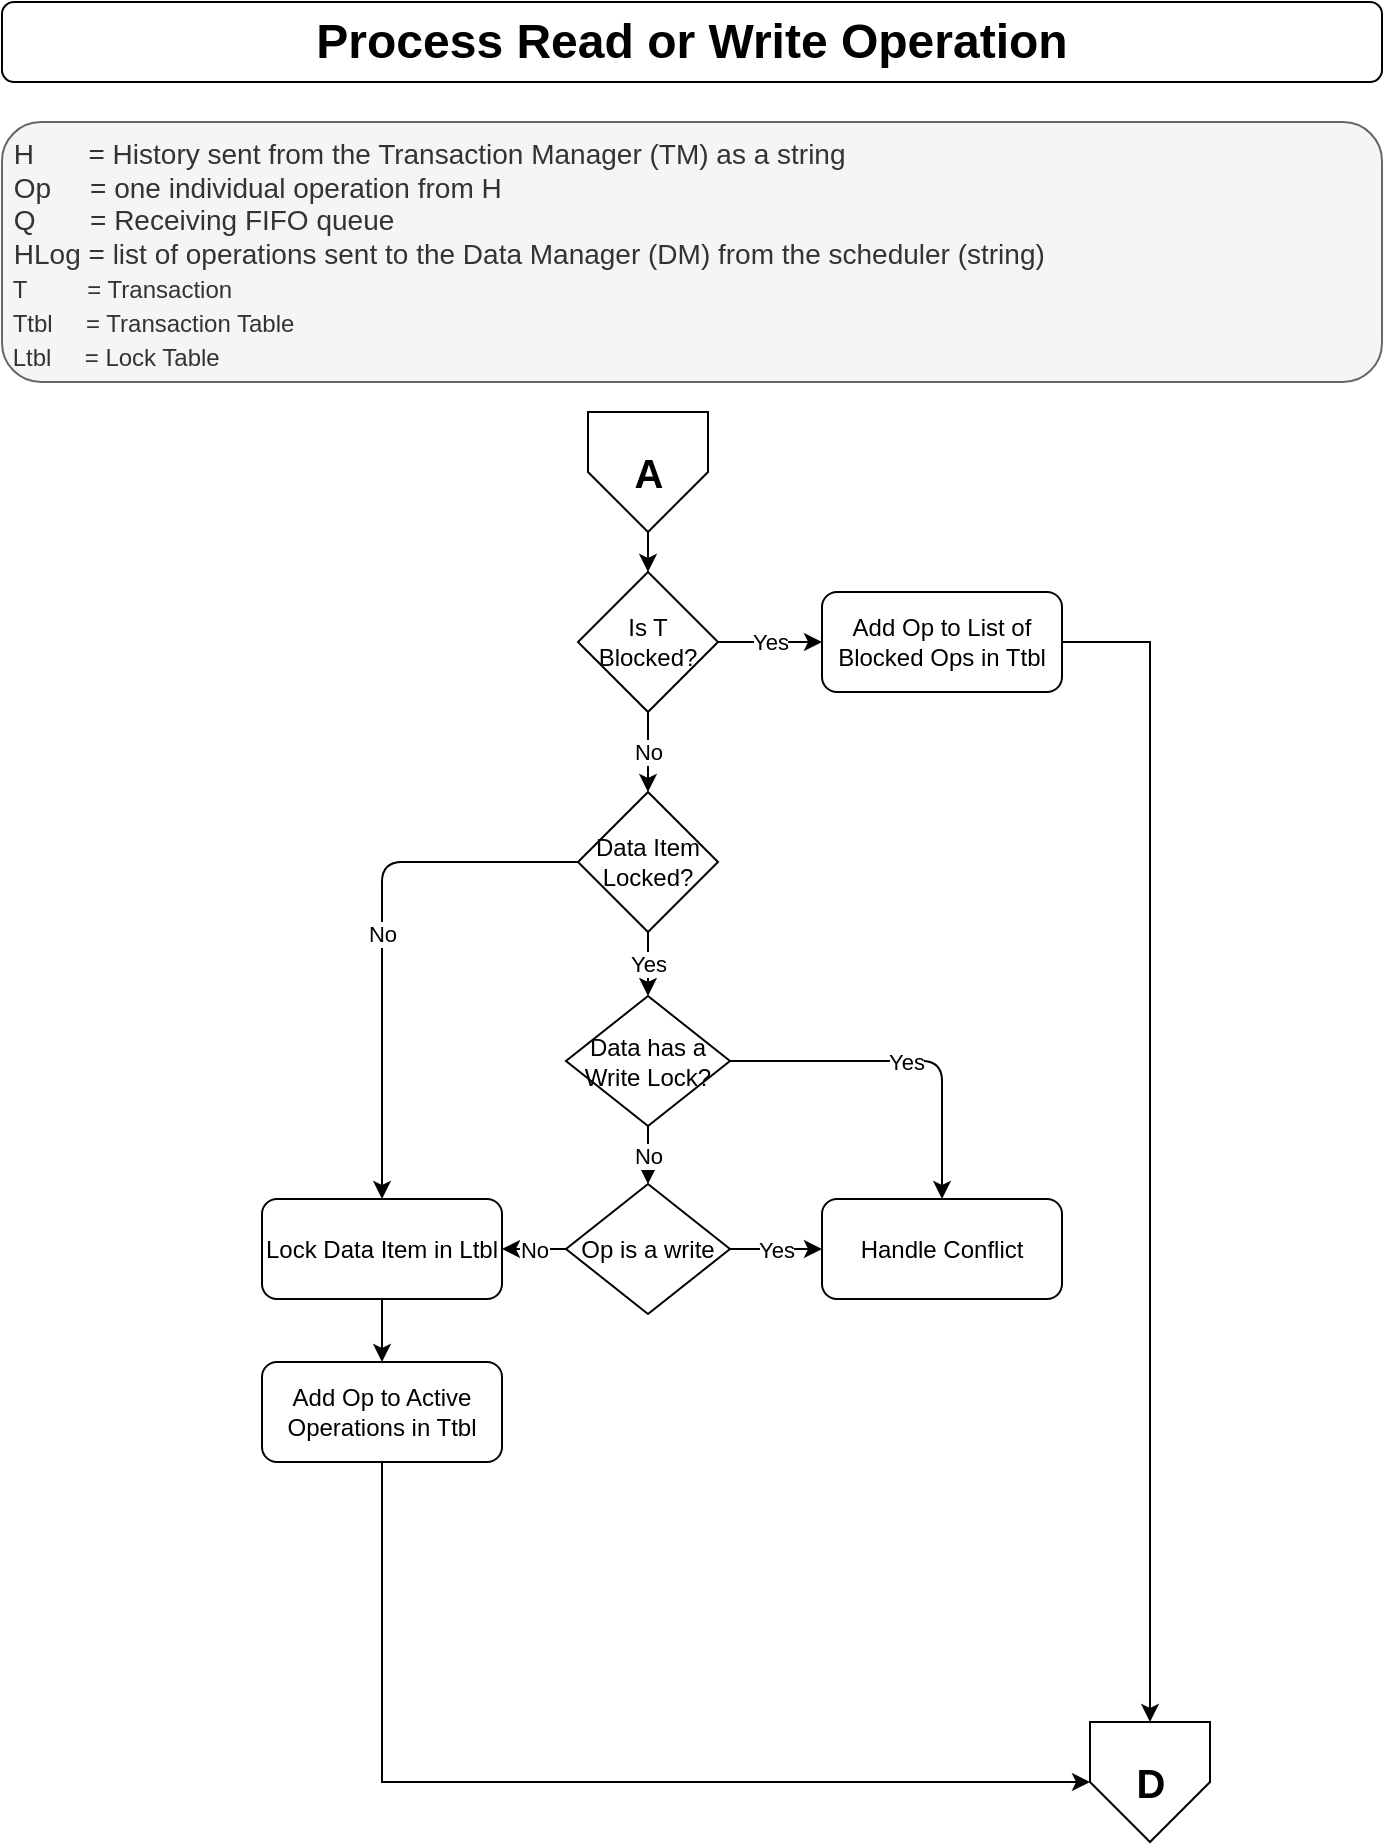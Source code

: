 <mxfile version="13.9.7" type="github">
  <diagram id="C5RBs43oDa-KdzZeNtuy" name="Page-1">
    <mxGraphModel dx="831" dy="515" grid="1" gridSize="10" guides="1" tooltips="1" connect="1" arrows="1" fold="1" page="1" pageScale="1" pageWidth="827" pageHeight="1169" math="0" shadow="0">
      <root>
        <mxCell id="WIyWlLk6GJQsqaUBKTNV-0" />
        <mxCell id="WIyWlLk6GJQsqaUBKTNV-1" parent="WIyWlLk6GJQsqaUBKTNV-0" />
        <mxCell id="MxyfuENbYduMKJOF5cX6-17" value="Process Read or Write Operation" style="rounded=1;whiteSpace=wrap;html=1;fontSize=24;glass=0;strokeWidth=1;shadow=0;fontStyle=1" parent="WIyWlLk6GJQsqaUBKTNV-1" vertex="1">
          <mxGeometry x="80" y="40" width="690" height="40" as="geometry" />
        </mxCell>
        <mxCell id="MxyfuENbYduMKJOF5cX6-45" value="&amp;nbsp;H&amp;nbsp; &amp;nbsp; &amp;nbsp; &amp;nbsp;= History sent from the Transaction Manager (TM) as a string&lt;br&gt;&amp;nbsp;Op&amp;nbsp; &amp;nbsp; &amp;nbsp;= one individual operation from H&lt;br&gt;&amp;nbsp;Q&amp;nbsp; &amp;nbsp; &amp;nbsp; &amp;nbsp;= Receiving FIFO queue&lt;br&gt;&amp;nbsp;HLog = list of operations sent to the Data Manager (DM) from the scheduler (string)&lt;br&gt;&lt;span style=&quot;text-align: center ; font-size: 12px&quot;&gt;&lt;font style=&quot;font-size: 12px&quot;&gt;&amp;nbsp;T&amp;nbsp; &amp;nbsp; &amp;nbsp; &amp;nbsp; &amp;nbsp;= Transaction&lt;br&gt;&amp;nbsp;Ttbl&amp;nbsp; &amp;nbsp; &amp;nbsp;= Transaction Table&lt;br&gt;&amp;nbsp;Ltbl&amp;nbsp; &amp;nbsp; &amp;nbsp;= Lock Table&lt;br&gt;&lt;/font&gt;&lt;/span&gt;" style="text;html=1;align=left;verticalAlign=middle;whiteSpace=wrap;rounded=1;fontSize=14;labelBorderColor=none;spacingTop=2;spacingLeft=0;spacingBottom=0;spacingRight=0;spacing=2;perimeterSpacing=0;strokeWidth=1;labelPadding=-1;fillColor=#f5f5f5;strokeColor=#666666;fontColor=#333333;" parent="WIyWlLk6GJQsqaUBKTNV-1" vertex="1">
          <mxGeometry x="80" y="100" width="690" height="130" as="geometry" />
        </mxCell>
        <mxCell id="ZSIssIE1yZMaLI59TzmF-61" style="edgeStyle=orthogonalEdgeStyle;rounded=0;orthogonalLoop=1;jettySize=auto;html=1;exitX=0.5;exitY=1;exitDx=0;exitDy=0;entryX=0;entryY=0.5;entryDx=0;entryDy=0;" parent="WIyWlLk6GJQsqaUBKTNV-1" source="P3ikQWSBlR8Jcj2DVICu-16" target="P3ikQWSBlR8Jcj2DVICu-3" edge="1">
          <mxGeometry x="310" y="260" as="geometry">
            <mxPoint x="413" y="410" as="sourcePoint" />
            <mxPoint x="368" y="965" as="targetPoint" />
            <Array as="points" />
          </mxGeometry>
        </mxCell>
        <mxCell id="b_4wLnTa9Ot5EjCLIlPe-1" value="A" style="verticalLabelPosition=middle;verticalAlign=middle;html=1;shape=offPageConnector;rounded=0;size=0.5;labelPosition=center;align=center;fontSize=20;fontStyle=1" parent="WIyWlLk6GJQsqaUBKTNV-1" vertex="1">
          <mxGeometry x="373" y="245" width="60" height="60" as="geometry" />
        </mxCell>
        <mxCell id="P3ikQWSBlR8Jcj2DVICu-0" value="Is T Blocked?" style="rhombus;whiteSpace=wrap;html=1;container=0;" vertex="1" parent="WIyWlLk6GJQsqaUBKTNV-1">
          <mxGeometry x="368" y="325" width="70" height="70" as="geometry" />
        </mxCell>
        <mxCell id="P3ikQWSBlR8Jcj2DVICu-1" style="edgeStyle=orthogonalEdgeStyle;rounded=0;orthogonalLoop=1;jettySize=auto;html=1;entryX=0.5;entryY=0;entryDx=0;entryDy=0;exitX=0.5;exitY=1;exitDx=0;exitDy=0;" edge="1" parent="WIyWlLk6GJQsqaUBKTNV-1" source="b_4wLnTa9Ot5EjCLIlPe-1" target="P3ikQWSBlR8Jcj2DVICu-0">
          <mxGeometry x="310" y="285" as="geometry">
            <mxPoint x="403" y="305" as="sourcePoint" />
            <mxPoint x="403" y="435" as="targetPoint" />
            <Array as="points" />
          </mxGeometry>
        </mxCell>
        <mxCell id="P3ikQWSBlR8Jcj2DVICu-2" value="Add Op to List of Blocked Ops in Ttbl" style="rounded=1;whiteSpace=wrap;html=1;fontSize=12;glass=0;strokeWidth=1;shadow=0;container=0;" vertex="1" parent="WIyWlLk6GJQsqaUBKTNV-1">
          <mxGeometry x="490" y="335" width="120" height="50" as="geometry" />
        </mxCell>
        <mxCell id="P3ikQWSBlR8Jcj2DVICu-3" value="D" style="verticalLabelPosition=middle;verticalAlign=middle;html=1;shape=offPageConnector;rounded=0;size=0.5;labelPosition=center;align=center;fontSize=20;fontStyle=1" vertex="1" parent="WIyWlLk6GJQsqaUBKTNV-1">
          <mxGeometry x="624" y="900" width="60" height="60" as="geometry" />
        </mxCell>
        <mxCell id="P3ikQWSBlR8Jcj2DVICu-4" value="" style="endArrow=classic;html=1;exitX=1;exitY=0.5;exitDx=0;exitDy=0;entryX=0;entryY=0.5;entryDx=0;entryDy=0;edgeStyle=orthogonalEdgeStyle;" edge="1" parent="WIyWlLk6GJQsqaUBKTNV-1" source="P3ikQWSBlR8Jcj2DVICu-0" target="P3ikQWSBlR8Jcj2DVICu-2">
          <mxGeometry x="310" y="285" as="geometry">
            <mxPoint x="413" y="515" as="sourcePoint" />
            <mxPoint x="413" y="555" as="targetPoint" />
            <Array as="points" />
          </mxGeometry>
        </mxCell>
        <mxCell id="P3ikQWSBlR8Jcj2DVICu-5" value="Yes" style="edgeLabel;resizable=0;html=1;align=center;verticalAlign=middle;container=0;" connectable="0" vertex="1" parent="P3ikQWSBlR8Jcj2DVICu-4">
          <mxGeometry relative="1" as="geometry" />
        </mxCell>
        <mxCell id="P3ikQWSBlR8Jcj2DVICu-6" value="" style="endArrow=classic;html=1;exitX=0.5;exitY=1;exitDx=0;exitDy=0;edgeStyle=orthogonalEdgeStyle;entryX=0.5;entryY=0;entryDx=0;entryDy=0;" edge="1" parent="WIyWlLk6GJQsqaUBKTNV-1" source="P3ikQWSBlR8Jcj2DVICu-0" target="P3ikQWSBlR8Jcj2DVICu-10">
          <mxGeometry x="310" y="285" as="geometry">
            <mxPoint x="378" y="480" as="sourcePoint" />
            <mxPoint x="250" y="415" as="targetPoint" />
            <Array as="points">
              <mxPoint x="403" y="435" />
            </Array>
          </mxGeometry>
        </mxCell>
        <mxCell id="P3ikQWSBlR8Jcj2DVICu-7" value="No" style="edgeLabel;resizable=0;html=1;align=center;verticalAlign=middle;container=0;" connectable="0" vertex="1" parent="P3ikQWSBlR8Jcj2DVICu-6">
          <mxGeometry relative="1" as="geometry" />
        </mxCell>
        <mxCell id="P3ikQWSBlR8Jcj2DVICu-8" style="edgeStyle=orthogonalEdgeStyle;rounded=0;orthogonalLoop=1;jettySize=auto;html=1;entryX=0.5;entryY=0;entryDx=0;entryDy=0;exitX=1;exitY=0.5;exitDx=0;exitDy=0;" edge="1" parent="WIyWlLk6GJQsqaUBKTNV-1" source="P3ikQWSBlR8Jcj2DVICu-2" target="P3ikQWSBlR8Jcj2DVICu-3">
          <mxGeometry x="320" y="295" as="geometry">
            <mxPoint x="413" y="315" as="sourcePoint" />
            <mxPoint x="413" y="335" as="targetPoint" />
            <Array as="points" />
          </mxGeometry>
        </mxCell>
        <mxCell id="P3ikQWSBlR8Jcj2DVICu-9" value="Handle Conflict" style="rounded=1;whiteSpace=wrap;html=1;fontSize=12;glass=0;strokeWidth=1;shadow=0;container=0;" vertex="1" parent="WIyWlLk6GJQsqaUBKTNV-1">
          <mxGeometry x="490" y="638.5" width="120" height="50" as="geometry" />
        </mxCell>
        <mxCell id="P3ikQWSBlR8Jcj2DVICu-10" value="Data Item Locked?" style="rhombus;whiteSpace=wrap;html=1;container=0;" vertex="1" parent="WIyWlLk6GJQsqaUBKTNV-1">
          <mxGeometry x="368" y="435" width="70" height="70" as="geometry" />
        </mxCell>
        <mxCell id="P3ikQWSBlR8Jcj2DVICu-11" value="" style="endArrow=classic;html=1;entryX=0.5;entryY=0;entryDx=0;entryDy=0;edgeStyle=orthogonalEdgeStyle;exitX=0.5;exitY=1;exitDx=0;exitDy=0;" edge="1" parent="WIyWlLk6GJQsqaUBKTNV-1" source="P3ikQWSBlR8Jcj2DVICu-10" target="P3ikQWSBlR8Jcj2DVICu-18">
          <mxGeometry x="320" y="295" as="geometry">
            <mxPoint x="438" y="470" as="sourcePoint" />
            <mxPoint x="500" y="370" as="targetPoint" />
            <Array as="points" />
          </mxGeometry>
        </mxCell>
        <mxCell id="P3ikQWSBlR8Jcj2DVICu-12" value="Yes" style="edgeLabel;resizable=0;html=1;align=center;verticalAlign=middle;container=0;" connectable="0" vertex="1" parent="P3ikQWSBlR8Jcj2DVICu-11">
          <mxGeometry relative="1" as="geometry" />
        </mxCell>
        <mxCell id="P3ikQWSBlR8Jcj2DVICu-13" value="Lock Data Item in Ltbl" style="rounded=1;whiteSpace=wrap;html=1;fontSize=12;glass=0;strokeWidth=1;shadow=0;container=0;" vertex="1" parent="WIyWlLk6GJQsqaUBKTNV-1">
          <mxGeometry x="210" y="638.5" width="120" height="50" as="geometry" />
        </mxCell>
        <mxCell id="P3ikQWSBlR8Jcj2DVICu-14" value="" style="endArrow=classic;html=1;edgeStyle=orthogonalEdgeStyle;entryX=0.5;entryY=0;entryDx=0;entryDy=0;exitX=0;exitY=0.5;exitDx=0;exitDy=0;" edge="1" parent="WIyWlLk6GJQsqaUBKTNV-1" source="P3ikQWSBlR8Jcj2DVICu-10" target="P3ikQWSBlR8Jcj2DVICu-13">
          <mxGeometry x="320" y="295" as="geometry">
            <mxPoint x="460" y="510" as="sourcePoint" />
            <mxPoint x="413" y="445" as="targetPoint" />
            <Array as="points">
              <mxPoint x="270" y="470" />
            </Array>
          </mxGeometry>
        </mxCell>
        <mxCell id="P3ikQWSBlR8Jcj2DVICu-15" value="No" style="edgeLabel;resizable=0;html=1;align=center;verticalAlign=middle;container=0;" connectable="0" vertex="1" parent="P3ikQWSBlR8Jcj2DVICu-14">
          <mxGeometry relative="1" as="geometry" />
        </mxCell>
        <mxCell id="P3ikQWSBlR8Jcj2DVICu-16" value="Add Op to Active Operations in Ttbl" style="rounded=1;whiteSpace=wrap;html=1;fontSize=12;glass=0;strokeWidth=1;shadow=0;container=0;" vertex="1" parent="WIyWlLk6GJQsqaUBKTNV-1">
          <mxGeometry x="210" y="720" width="120" height="50" as="geometry" />
        </mxCell>
        <mxCell id="P3ikQWSBlR8Jcj2DVICu-17" style="edgeStyle=orthogonalEdgeStyle;rounded=0;orthogonalLoop=1;jettySize=auto;html=1;entryX=0.5;entryY=0;entryDx=0;entryDy=0;exitX=0.5;exitY=1;exitDx=0;exitDy=0;" edge="1" parent="WIyWlLk6GJQsqaUBKTNV-1" source="P3ikQWSBlR8Jcj2DVICu-13" target="P3ikQWSBlR8Jcj2DVICu-16">
          <mxGeometry x="320" y="490" as="geometry">
            <mxPoint x="550" y="805" as="sourcePoint" />
            <mxPoint x="413" y="530" as="targetPoint" />
            <Array as="points" />
          </mxGeometry>
        </mxCell>
        <mxCell id="P3ikQWSBlR8Jcj2DVICu-18" value="Data has a Write Lock?" style="rhombus;whiteSpace=wrap;html=1;container=0;" vertex="1" parent="WIyWlLk6GJQsqaUBKTNV-1">
          <mxGeometry x="362" y="537" width="82" height="65" as="geometry" />
        </mxCell>
        <mxCell id="P3ikQWSBlR8Jcj2DVICu-19" value="Op is a write" style="rhombus;whiteSpace=wrap;html=1;container=0;" vertex="1" parent="WIyWlLk6GJQsqaUBKTNV-1">
          <mxGeometry x="362" y="631" width="82" height="65" as="geometry" />
        </mxCell>
        <mxCell id="P3ikQWSBlR8Jcj2DVICu-20" value="" style="endArrow=classic;html=1;edgeStyle=orthogonalEdgeStyle;entryX=0.5;entryY=0;entryDx=0;entryDy=0;exitX=0.5;exitY=1;exitDx=0;exitDy=0;" edge="1" parent="WIyWlLk6GJQsqaUBKTNV-1" source="P3ikQWSBlR8Jcj2DVICu-18" target="P3ikQWSBlR8Jcj2DVICu-19">
          <mxGeometry x="320" y="295" as="geometry">
            <mxPoint x="530" y="590" as="sourcePoint" />
            <mxPoint x="413" y="445" as="targetPoint" />
            <Array as="points" />
          </mxGeometry>
        </mxCell>
        <mxCell id="P3ikQWSBlR8Jcj2DVICu-21" value="No" style="edgeLabel;resizable=0;html=1;align=center;verticalAlign=middle;container=0;" connectable="0" vertex="1" parent="P3ikQWSBlR8Jcj2DVICu-20">
          <mxGeometry relative="1" as="geometry" />
        </mxCell>
        <mxCell id="P3ikQWSBlR8Jcj2DVICu-22" value="" style="endArrow=classic;html=1;edgeStyle=orthogonalEdgeStyle;entryX=1;entryY=0.5;entryDx=0;entryDy=0;exitX=0;exitY=0.5;exitDx=0;exitDy=0;" edge="1" parent="WIyWlLk6GJQsqaUBKTNV-1" source="P3ikQWSBlR8Jcj2DVICu-19" target="P3ikQWSBlR8Jcj2DVICu-13">
          <mxGeometry x="330" y="305" as="geometry">
            <mxPoint x="378" y="480" as="sourcePoint" />
            <mxPoint x="280" y="648.5" as="targetPoint" />
            <Array as="points" />
          </mxGeometry>
        </mxCell>
        <mxCell id="P3ikQWSBlR8Jcj2DVICu-23" value="No" style="edgeLabel;resizable=0;html=1;align=center;verticalAlign=middle;container=0;" connectable="0" vertex="1" parent="P3ikQWSBlR8Jcj2DVICu-22">
          <mxGeometry relative="1" as="geometry" />
        </mxCell>
        <mxCell id="P3ikQWSBlR8Jcj2DVICu-24" value="" style="endArrow=classic;html=1;exitX=1;exitY=0.5;exitDx=0;exitDy=0;entryX=0.5;entryY=0;entryDx=0;entryDy=0;edgeStyle=orthogonalEdgeStyle;" edge="1" parent="WIyWlLk6GJQsqaUBKTNV-1" source="P3ikQWSBlR8Jcj2DVICu-18" target="P3ikQWSBlR8Jcj2DVICu-9">
          <mxGeometry x="320" y="295" as="geometry">
            <mxPoint x="448" y="370" as="sourcePoint" />
            <mxPoint x="500" y="370" as="targetPoint" />
            <Array as="points" />
          </mxGeometry>
        </mxCell>
        <mxCell id="P3ikQWSBlR8Jcj2DVICu-25" value="Yes" style="edgeLabel;resizable=0;html=1;align=center;verticalAlign=middle;container=0;" connectable="0" vertex="1" parent="P3ikQWSBlR8Jcj2DVICu-24">
          <mxGeometry relative="1" as="geometry" />
        </mxCell>
        <mxCell id="P3ikQWSBlR8Jcj2DVICu-26" value="" style="endArrow=classic;html=1;exitX=1;exitY=0.5;exitDx=0;exitDy=0;entryX=0;entryY=0.5;entryDx=0;entryDy=0;edgeStyle=orthogonalEdgeStyle;" edge="1" parent="WIyWlLk6GJQsqaUBKTNV-1" source="P3ikQWSBlR8Jcj2DVICu-19" target="P3ikQWSBlR8Jcj2DVICu-9">
          <mxGeometry x="330" y="305" as="geometry">
            <mxPoint x="454" y="579.5" as="sourcePoint" />
            <mxPoint x="560" y="648.5" as="targetPoint" />
            <Array as="points" />
          </mxGeometry>
        </mxCell>
        <mxCell id="P3ikQWSBlR8Jcj2DVICu-27" value="Yes" style="edgeLabel;resizable=0;html=1;align=center;verticalAlign=middle;container=0;" connectable="0" vertex="1" parent="P3ikQWSBlR8Jcj2DVICu-26">
          <mxGeometry relative="1" as="geometry" />
        </mxCell>
      </root>
    </mxGraphModel>
  </diagram>
</mxfile>
